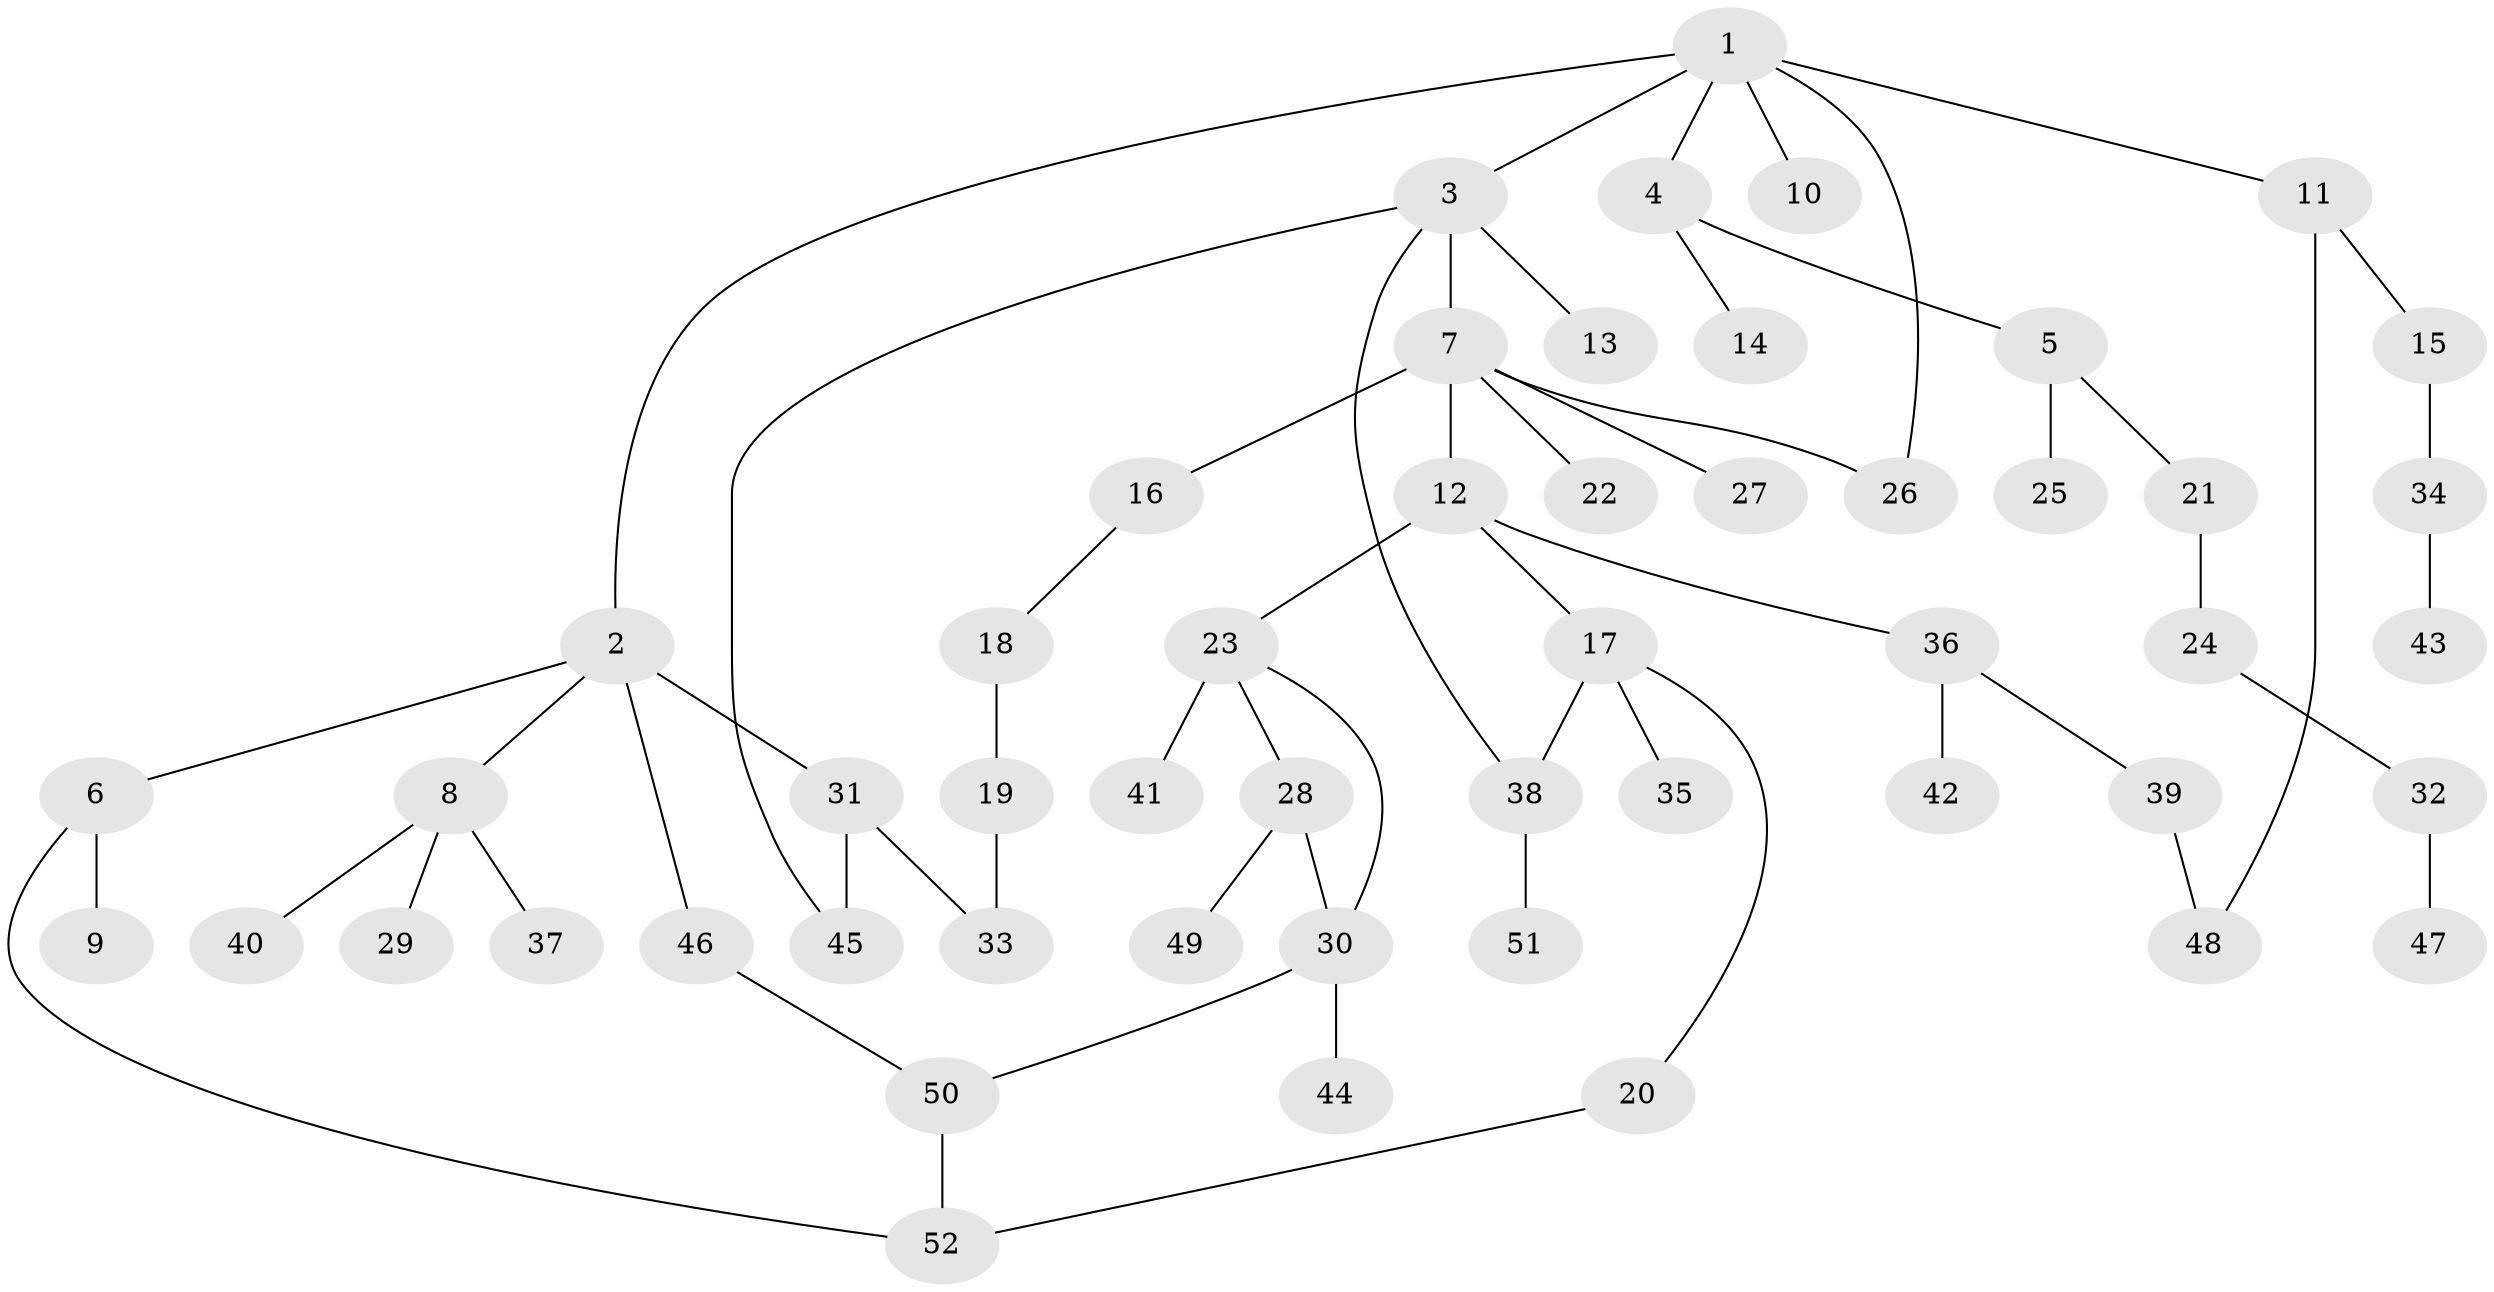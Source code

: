 // coarse degree distribution, {6: 0.05555555555555555, 5: 0.08333333333333333, 3: 0.25, 4: 0.027777777777777776, 1: 0.3333333333333333, 2: 0.25}
// Generated by graph-tools (version 1.1) at 2025/51/02/27/25 19:51:41]
// undirected, 52 vertices, 60 edges
graph export_dot {
graph [start="1"]
  node [color=gray90,style=filled];
  1;
  2;
  3;
  4;
  5;
  6;
  7;
  8;
  9;
  10;
  11;
  12;
  13;
  14;
  15;
  16;
  17;
  18;
  19;
  20;
  21;
  22;
  23;
  24;
  25;
  26;
  27;
  28;
  29;
  30;
  31;
  32;
  33;
  34;
  35;
  36;
  37;
  38;
  39;
  40;
  41;
  42;
  43;
  44;
  45;
  46;
  47;
  48;
  49;
  50;
  51;
  52;
  1 -- 2;
  1 -- 3;
  1 -- 4;
  1 -- 10;
  1 -- 11;
  1 -- 26;
  2 -- 6;
  2 -- 8;
  2 -- 31;
  2 -- 46;
  3 -- 7;
  3 -- 13;
  3 -- 45;
  3 -- 38;
  4 -- 5;
  4 -- 14;
  5 -- 21;
  5 -- 25;
  6 -- 9;
  6 -- 52;
  7 -- 12;
  7 -- 16;
  7 -- 22;
  7 -- 27;
  7 -- 26;
  8 -- 29;
  8 -- 37;
  8 -- 40;
  11 -- 15;
  11 -- 48;
  12 -- 17;
  12 -- 23;
  12 -- 36;
  15 -- 34;
  16 -- 18;
  17 -- 20;
  17 -- 35;
  17 -- 38;
  18 -- 19;
  19 -- 33;
  20 -- 52;
  21 -- 24;
  23 -- 28;
  23 -- 30;
  23 -- 41;
  24 -- 32;
  28 -- 49;
  28 -- 30;
  30 -- 44;
  30 -- 50;
  31 -- 33;
  31 -- 45;
  32 -- 47;
  34 -- 43;
  36 -- 39;
  36 -- 42;
  38 -- 51;
  39 -- 48;
  46 -- 50;
  50 -- 52;
}
